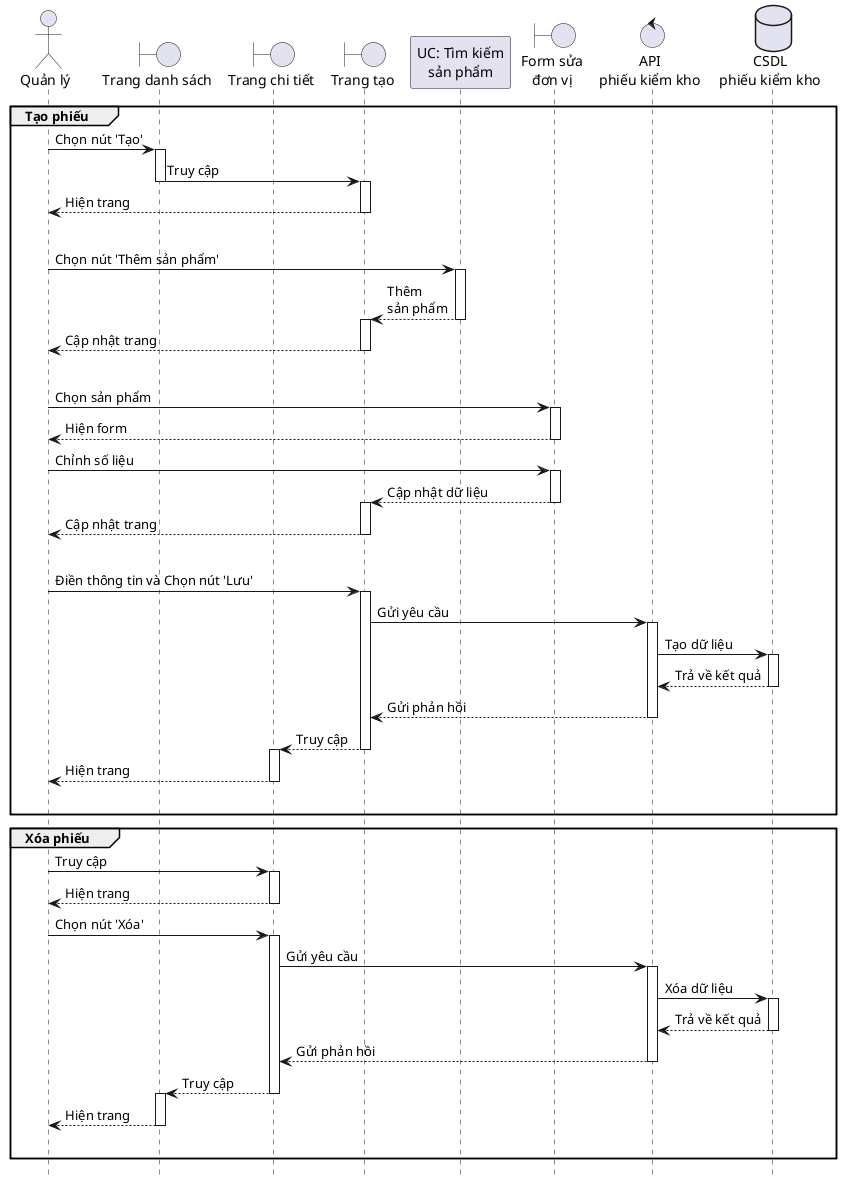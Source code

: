 @startuml AuditReportManage
hide footbox

actor User as "Quản lý"
boundary ListPage as "Trang danh sách"
boundary DetailsPage as "Trang chi tiết"
boundary CreatePage as "Trang tạo"
participant ProductSearch as "UC: Tìm kiếm\nsản phẩm"
boundary EditItemPage as "Form sửa\nđơn vị"
control API as "API\nphiếu kiểm kho"
database Database as "CSDL\nphiếu kiểm kho"

group Tạo phiếu
    User -> ListPage ++ : Chọn nút 'Tạo'
    ListPage -> CreatePage --++ : Truy cập
    CreatePage --> User -- : Hiện trang
    |||
    User -> ProductSearch ++ : Chọn nút 'Thêm sản phẩm'
    ProductSearch --> CreatePage --++ : Thêm\nsản phẩm
    CreatePage --> User -- : Cập nhật trang
    |||
    User -> EditItemPage ++ : Chọn sản phẩm
    EditItemPage --> User -- : Hiện form
    User -> EditItemPage ++ : Chỉnh số liệu
    EditItemPage --> CreatePage --++ : Cập nhật dữ liệu
    CreatePage --> User -- : Cập nhật trang
    |||
    User -> CreatePage ++ : Điền thông tin và Chọn nút 'Lưu'
    CreatePage -> API ++ : Gửi yêu cầu
    API -> Database ++ : Tạo dữ liệu
    Database --> API -- : Trả về kết quả
    API --> CreatePage -- : Gửi phản hồi
    CreatePage --> DetailsPage --++ : Truy cập
    DetailsPage --> User -- : Hiện trang
    |||
end

group Xóa phiếu
    User -> DetailsPage ++ : Truy cập
    DetailsPage --> User -- : Hiện trang

    User -> DetailsPage ++ : Chọn nút 'Xóa'
    DetailsPage -> API ++ : Gửi yêu cầu
    API -> Database ++ : Xóa dữ liệu
    Database --> API -- : Trả về kết quả
    API --> DetailsPage -- : Gửi phản hồi
    DetailsPage --> ListPage --++ : Truy cập
    ListPage --> User -- : Hiện trang
    |||
end

@enduml
